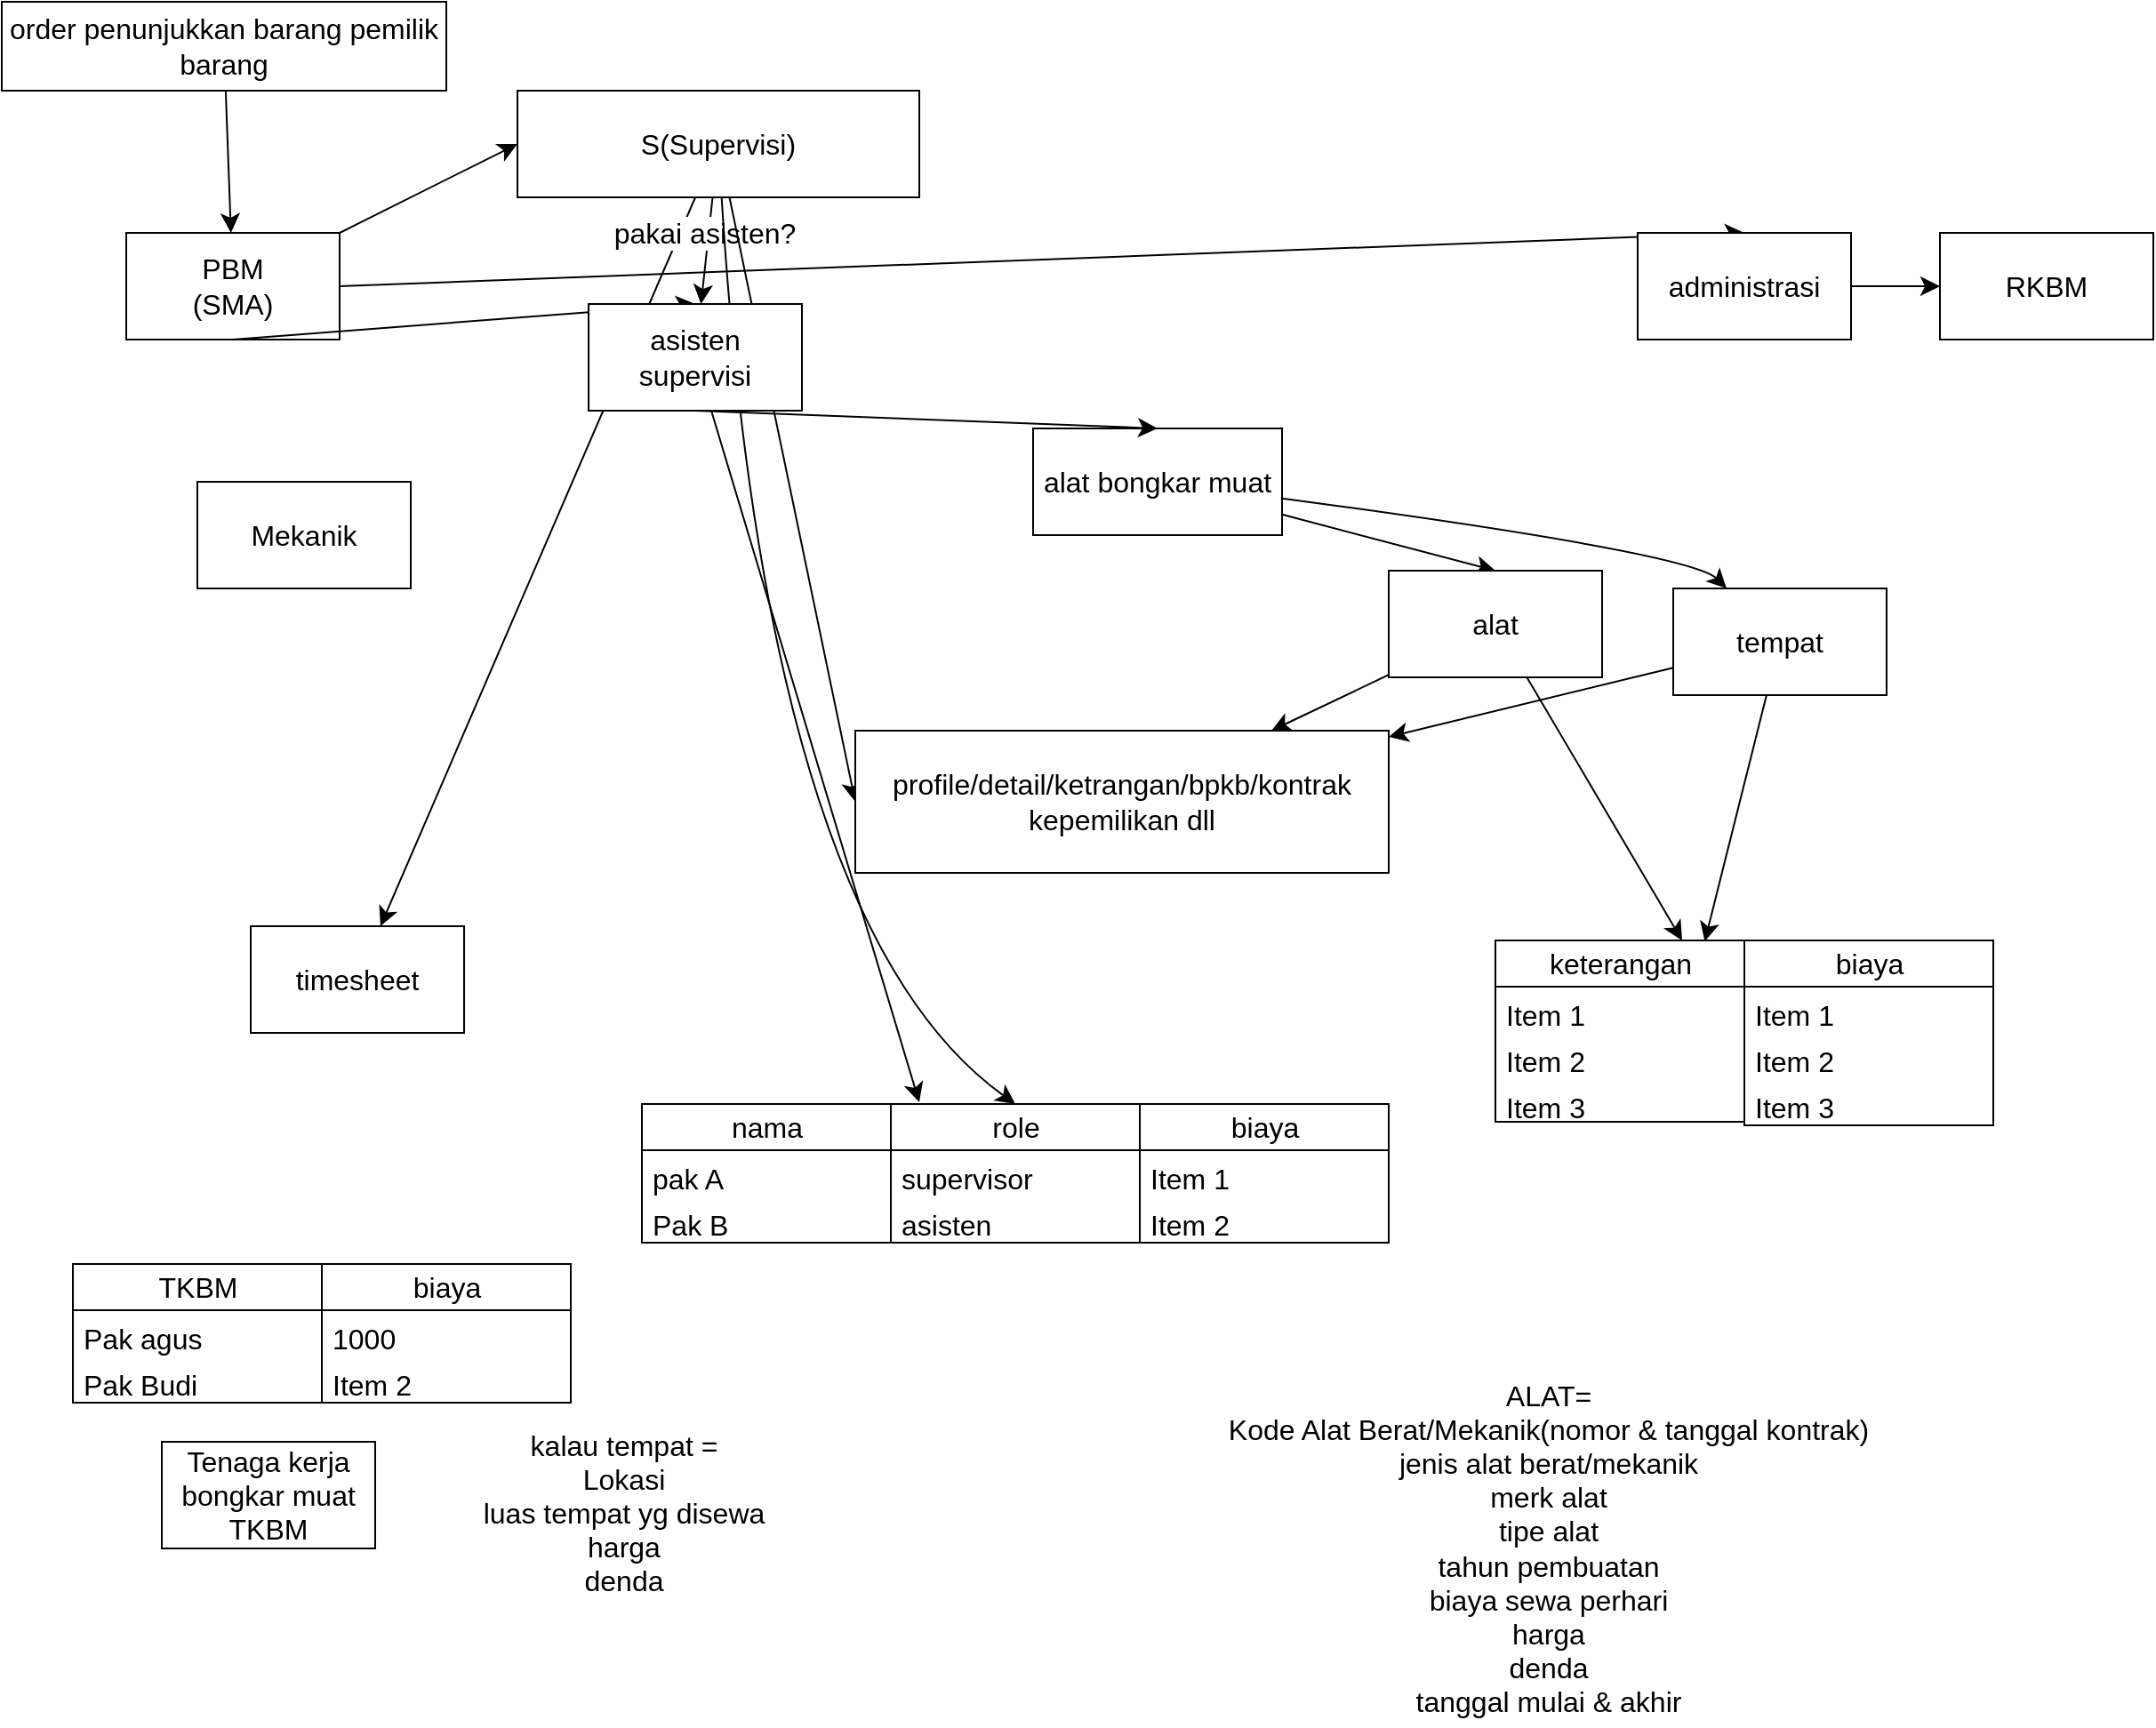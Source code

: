 <mxfile version="21.2.9" type="github" pages="2">
  <diagram id="C5RBs43oDa-KdzZeNtuy" name="Page-1">
    <mxGraphModel dx="2261" dy="856" grid="1" gridSize="10" guides="1" tooltips="1" connect="1" arrows="1" fold="1" page="1" pageScale="1" pageWidth="827" pageHeight="1169" math="0" shadow="0">
      <root>
        <mxCell id="WIyWlLk6GJQsqaUBKTNV-0" />
        <mxCell id="WIyWlLk6GJQsqaUBKTNV-1" parent="WIyWlLk6GJQsqaUBKTNV-0" />
        <mxCell id="5s6abOLHgdyf84tz-Ydi-24" style="edgeStyle=none;curved=1;rounded=0;orthogonalLoop=1;jettySize=auto;html=1;fontSize=12;startSize=8;endSize=8;" parent="WIyWlLk6GJQsqaUBKTNV-1" source="5s6abOLHgdyf84tz-Ydi-4" target="5s6abOLHgdyf84tz-Ydi-23" edge="1">
          <mxGeometry relative="1" as="geometry" />
        </mxCell>
        <mxCell id="5s6abOLHgdyf84tz-Ydi-26" style="edgeStyle=none;curved=1;rounded=0;orthogonalLoop=1;jettySize=auto;html=1;fontSize=12;startSize=8;endSize=8;" parent="WIyWlLk6GJQsqaUBKTNV-1" source="5s6abOLHgdyf84tz-Ydi-4" target="5s6abOLHgdyf84tz-Ydi-25" edge="1">
          <mxGeometry relative="1" as="geometry" />
        </mxCell>
        <mxCell id="5s6abOLHgdyf84tz-Ydi-27" value="pakai asisten?" style="edgeLabel;html=1;align=center;verticalAlign=middle;resizable=0;points=[];fontSize=16;" parent="5s6abOLHgdyf84tz-Ydi-26" vertex="1" connectable="0">
          <mxGeometry x="-0.341" y="-3" relative="1" as="geometry">
            <mxPoint as="offset" />
          </mxGeometry>
        </mxCell>
        <mxCell id="5s6abOLHgdyf84tz-Ydi-51" style="edgeStyle=none;curved=1;rounded=0;orthogonalLoop=1;jettySize=auto;html=1;entryX=0.5;entryY=0;entryDx=0;entryDy=0;fontSize=12;startSize=8;endSize=8;" parent="WIyWlLk6GJQsqaUBKTNV-1" source="5s6abOLHgdyf84tz-Ydi-4" target="5s6abOLHgdyf84tz-Ydi-48" edge="1">
          <mxGeometry relative="1" as="geometry">
            <Array as="points">
              <mxPoint x="400" y="580" />
            </Array>
          </mxGeometry>
        </mxCell>
        <mxCell id="5s6abOLHgdyf84tz-Ydi-71" style="edgeStyle=none;curved=1;rounded=0;orthogonalLoop=1;jettySize=auto;html=1;entryX=0;entryY=0.5;entryDx=0;entryDy=0;fontSize=12;startSize=8;endSize=8;" parent="WIyWlLk6GJQsqaUBKTNV-1" source="5s6abOLHgdyf84tz-Ydi-4" target="5s6abOLHgdyf84tz-Ydi-70" edge="1">
          <mxGeometry relative="1" as="geometry" />
        </mxCell>
        <mxCell id="5s6abOLHgdyf84tz-Ydi-4" value="S(Supervisi)" style="rounded=0;whiteSpace=wrap;html=1;fontSize=16;" parent="WIyWlLk6GJQsqaUBKTNV-1" vertex="1">
          <mxGeometry x="260" y="110" width="226" height="60" as="geometry" />
        </mxCell>
        <mxCell id="5s6abOLHgdyf84tz-Ydi-16" style="edgeStyle=none;curved=1;rounded=0;orthogonalLoop=1;jettySize=auto;html=1;entryX=0.5;entryY=0;entryDx=0;entryDy=0;fontSize=12;startSize=8;endSize=8;" parent="WIyWlLk6GJQsqaUBKTNV-1" source="5s6abOLHgdyf84tz-Ydi-7" target="5s6abOLHgdyf84tz-Ydi-15" edge="1">
          <mxGeometry relative="1" as="geometry" />
        </mxCell>
        <mxCell id="5s6abOLHgdyf84tz-Ydi-18" style="edgeStyle=none;curved=1;rounded=0;orthogonalLoop=1;jettySize=auto;html=1;fontSize=12;startSize=8;endSize=8;" parent="WIyWlLk6GJQsqaUBKTNV-1" source="5s6abOLHgdyf84tz-Ydi-7" target="5s6abOLHgdyf84tz-Ydi-17" edge="1">
          <mxGeometry relative="1" as="geometry">
            <Array as="points">
              <mxPoint x="920" y="370" />
            </Array>
          </mxGeometry>
        </mxCell>
        <mxCell id="5s6abOLHgdyf84tz-Ydi-7" value="alat bongkar muat" style="rounded=0;whiteSpace=wrap;html=1;fontSize=16;" parent="WIyWlLk6GJQsqaUBKTNV-1" vertex="1">
          <mxGeometry x="550" y="300" width="140" height="60" as="geometry" />
        </mxCell>
        <mxCell id="5s6abOLHgdyf84tz-Ydi-12" style="edgeStyle=none;curved=1;rounded=0;orthogonalLoop=1;jettySize=auto;html=1;entryX=0.5;entryY=0;entryDx=0;entryDy=0;fontSize=12;startSize=8;endSize=8;exitX=0.5;exitY=1;exitDx=0;exitDy=0;" parent="WIyWlLk6GJQsqaUBKTNV-1" source="5s6abOLHgdyf84tz-Ydi-25" target="5s6abOLHgdyf84tz-Ydi-7" edge="1">
          <mxGeometry relative="1" as="geometry" />
        </mxCell>
        <mxCell id="5s6abOLHgdyf84tz-Ydi-14" style="edgeStyle=none;curved=1;rounded=0;orthogonalLoop=1;jettySize=auto;html=1;entryX=0.5;entryY=0;entryDx=0;entryDy=0;fontSize=12;startSize=8;endSize=8;exitX=1;exitY=0.5;exitDx=0;exitDy=0;" parent="WIyWlLk6GJQsqaUBKTNV-1" source="5s6abOLHgdyf84tz-Ydi-64" target="5s6abOLHgdyf84tz-Ydi-13" edge="1">
          <mxGeometry relative="1" as="geometry" />
        </mxCell>
        <mxCell id="vIYWNm9oliBbQOSE9BnP-4" style="edgeStyle=none;curved=1;rounded=0;orthogonalLoop=1;jettySize=auto;html=1;fontSize=12;startSize=8;endSize=8;" edge="1" parent="WIyWlLk6GJQsqaUBKTNV-1" source="5s6abOLHgdyf84tz-Ydi-8" target="5s6abOLHgdyf84tz-Ydi-64">
          <mxGeometry relative="1" as="geometry" />
        </mxCell>
        <mxCell id="5s6abOLHgdyf84tz-Ydi-8" value="order penunjukkan barang pemilik barang" style="rounded=0;whiteSpace=wrap;html=1;fontSize=16;" parent="WIyWlLk6GJQsqaUBKTNV-1" vertex="1">
          <mxGeometry x="-30" y="60" width="250" height="50" as="geometry" />
        </mxCell>
        <mxCell id="5s6abOLHgdyf84tz-Ydi-75" style="edgeStyle=none;curved=1;rounded=0;orthogonalLoop=1;jettySize=auto;html=1;fontSize=12;startSize=8;endSize=8;" parent="WIyWlLk6GJQsqaUBKTNV-1" source="5s6abOLHgdyf84tz-Ydi-13" target="5s6abOLHgdyf84tz-Ydi-74" edge="1">
          <mxGeometry relative="1" as="geometry" />
        </mxCell>
        <mxCell id="5s6abOLHgdyf84tz-Ydi-13" value="administrasi" style="rounded=0;whiteSpace=wrap;html=1;fontSize=16;" parent="WIyWlLk6GJQsqaUBKTNV-1" vertex="1">
          <mxGeometry x="890" y="190" width="120" height="60" as="geometry" />
        </mxCell>
        <mxCell id="5s6abOLHgdyf84tz-Ydi-72" style="edgeStyle=none;curved=1;rounded=0;orthogonalLoop=1;jettySize=auto;html=1;fontSize=12;startSize=8;endSize=8;" parent="WIyWlLk6GJQsqaUBKTNV-1" source="5s6abOLHgdyf84tz-Ydi-15" target="5s6abOLHgdyf84tz-Ydi-70" edge="1">
          <mxGeometry relative="1" as="geometry" />
        </mxCell>
        <mxCell id="5s6abOLHgdyf84tz-Ydi-86" style="edgeStyle=none;curved=1;rounded=0;orthogonalLoop=1;jettySize=auto;html=1;entryX=0.75;entryY=0;entryDx=0;entryDy=0;fontSize=12;startSize=8;endSize=8;" parent="WIyWlLk6GJQsqaUBKTNV-1" source="5s6abOLHgdyf84tz-Ydi-15" target="5s6abOLHgdyf84tz-Ydi-76" edge="1">
          <mxGeometry relative="1" as="geometry" />
        </mxCell>
        <mxCell id="5s6abOLHgdyf84tz-Ydi-15" value="alat" style="rounded=0;whiteSpace=wrap;html=1;fontSize=16;" parent="WIyWlLk6GJQsqaUBKTNV-1" vertex="1">
          <mxGeometry x="750" y="380" width="120" height="60" as="geometry" />
        </mxCell>
        <mxCell id="5s6abOLHgdyf84tz-Ydi-73" style="edgeStyle=none;curved=1;rounded=0;orthogonalLoop=1;jettySize=auto;html=1;fontSize=12;startSize=8;endSize=8;" parent="WIyWlLk6GJQsqaUBKTNV-1" source="5s6abOLHgdyf84tz-Ydi-17" target="5s6abOLHgdyf84tz-Ydi-70" edge="1">
          <mxGeometry relative="1" as="geometry" />
        </mxCell>
        <mxCell id="5s6abOLHgdyf84tz-Ydi-87" style="edgeStyle=none;curved=1;rounded=0;orthogonalLoop=1;jettySize=auto;html=1;entryX=0.841;entryY=0.005;entryDx=0;entryDy=0;entryPerimeter=0;fontSize=12;startSize=8;endSize=8;" parent="WIyWlLk6GJQsqaUBKTNV-1" source="5s6abOLHgdyf84tz-Ydi-17" target="5s6abOLHgdyf84tz-Ydi-76" edge="1">
          <mxGeometry relative="1" as="geometry" />
        </mxCell>
        <mxCell id="5s6abOLHgdyf84tz-Ydi-17" value="tempat" style="rounded=0;whiteSpace=wrap;html=1;fontSize=16;" parent="WIyWlLk6GJQsqaUBKTNV-1" vertex="1">
          <mxGeometry x="910" y="390" width="120" height="60" as="geometry" />
        </mxCell>
        <mxCell id="5s6abOLHgdyf84tz-Ydi-19" value="Tenaga kerja bongkar muat TKBM" style="rounded=0;whiteSpace=wrap;html=1;fontSize=16;" parent="WIyWlLk6GJQsqaUBKTNV-1" vertex="1">
          <mxGeometry x="60" y="870" width="120" height="60" as="geometry" />
        </mxCell>
        <mxCell id="5s6abOLHgdyf84tz-Ydi-23" value="timesheet" style="rounded=0;whiteSpace=wrap;html=1;fontSize=16;" parent="WIyWlLk6GJQsqaUBKTNV-1" vertex="1">
          <mxGeometry x="110" y="580" width="120" height="60" as="geometry" />
        </mxCell>
        <mxCell id="5s6abOLHgdyf84tz-Ydi-69" style="edgeStyle=none;curved=1;rounded=0;orthogonalLoop=1;jettySize=auto;html=1;entryX=0.114;entryY=-0.013;entryDx=0;entryDy=0;entryPerimeter=0;fontSize=12;startSize=8;endSize=8;" parent="WIyWlLk6GJQsqaUBKTNV-1" source="5s6abOLHgdyf84tz-Ydi-25" target="5s6abOLHgdyf84tz-Ydi-48" edge="1">
          <mxGeometry relative="1" as="geometry" />
        </mxCell>
        <mxCell id="5s6abOLHgdyf84tz-Ydi-62" value="" style="group" parent="WIyWlLk6GJQsqaUBKTNV-1" vertex="1" connectable="0">
          <mxGeometry x="10" y="770" width="280" height="78" as="geometry" />
        </mxCell>
        <mxCell id="5s6abOLHgdyf84tz-Ydi-52" value="TKBM" style="swimlane;fontStyle=0;childLayout=stackLayout;horizontal=1;startSize=26;fillColor=none;horizontalStack=0;resizeParent=1;resizeParentMax=0;resizeLast=0;collapsible=1;marginBottom=0;html=1;fontSize=16;" parent="5s6abOLHgdyf84tz-Ydi-62" vertex="1">
          <mxGeometry width="140" height="78" as="geometry" />
        </mxCell>
        <mxCell id="5s6abOLHgdyf84tz-Ydi-53" value="Pak agus" style="text;strokeColor=none;fillColor=none;align=left;verticalAlign=top;spacingLeft=4;spacingRight=4;overflow=hidden;rotatable=0;points=[[0,0.5],[1,0.5]];portConstraint=eastwest;whiteSpace=wrap;html=1;fontSize=16;" parent="5s6abOLHgdyf84tz-Ydi-52" vertex="1">
          <mxGeometry y="26" width="140" height="26" as="geometry" />
        </mxCell>
        <mxCell id="5s6abOLHgdyf84tz-Ydi-54" value="Pak Budi" style="text;strokeColor=none;fillColor=none;align=left;verticalAlign=top;spacingLeft=4;spacingRight=4;overflow=hidden;rotatable=0;points=[[0,0.5],[1,0.5]];portConstraint=eastwest;whiteSpace=wrap;html=1;fontSize=16;" parent="5s6abOLHgdyf84tz-Ydi-52" vertex="1">
          <mxGeometry y="52" width="140" height="26" as="geometry" />
        </mxCell>
        <mxCell id="5s6abOLHgdyf84tz-Ydi-55" value="biaya" style="swimlane;fontStyle=0;childLayout=stackLayout;horizontal=1;startSize=26;fillColor=none;horizontalStack=0;resizeParent=1;resizeParentMax=0;resizeLast=0;collapsible=1;marginBottom=0;html=1;fontSize=16;" parent="5s6abOLHgdyf84tz-Ydi-62" vertex="1">
          <mxGeometry x="140" width="140" height="78" as="geometry" />
        </mxCell>
        <mxCell id="5s6abOLHgdyf84tz-Ydi-56" value="1000" style="text;strokeColor=none;fillColor=none;align=left;verticalAlign=top;spacingLeft=4;spacingRight=4;overflow=hidden;rotatable=0;points=[[0,0.5],[1,0.5]];portConstraint=eastwest;whiteSpace=wrap;html=1;fontSize=16;" parent="5s6abOLHgdyf84tz-Ydi-55" vertex="1">
          <mxGeometry y="26" width="140" height="26" as="geometry" />
        </mxCell>
        <mxCell id="5s6abOLHgdyf84tz-Ydi-57" value="Item 2" style="text;strokeColor=none;fillColor=none;align=left;verticalAlign=top;spacingLeft=4;spacingRight=4;overflow=hidden;rotatable=0;points=[[0,0.5],[1,0.5]];portConstraint=eastwest;whiteSpace=wrap;html=1;fontSize=16;" parent="5s6abOLHgdyf84tz-Ydi-55" vertex="1">
          <mxGeometry y="52" width="140" height="26" as="geometry" />
        </mxCell>
        <mxCell id="5s6abOLHgdyf84tz-Ydi-63" value="" style="group" parent="WIyWlLk6GJQsqaUBKTNV-1" vertex="1" connectable="0">
          <mxGeometry x="330" y="680" width="420" height="78" as="geometry" />
        </mxCell>
        <mxCell id="5s6abOLHgdyf84tz-Ydi-32" value="nama" style="swimlane;fontStyle=0;childLayout=stackLayout;horizontal=1;startSize=26;fillColor=none;horizontalStack=0;resizeParent=1;resizeParentMax=0;resizeLast=0;collapsible=1;marginBottom=0;html=1;fontSize=16;" parent="5s6abOLHgdyf84tz-Ydi-63" vertex="1">
          <mxGeometry width="140" height="78" as="geometry" />
        </mxCell>
        <mxCell id="5s6abOLHgdyf84tz-Ydi-33" value="pak A" style="text;strokeColor=none;fillColor=none;align=left;verticalAlign=top;spacingLeft=4;spacingRight=4;overflow=hidden;rotatable=0;points=[[0,0.5],[1,0.5]];portConstraint=eastwest;whiteSpace=wrap;html=1;fontSize=16;" parent="5s6abOLHgdyf84tz-Ydi-32" vertex="1">
          <mxGeometry y="26" width="140" height="26" as="geometry" />
        </mxCell>
        <mxCell id="5s6abOLHgdyf84tz-Ydi-34" value="Pak B" style="text;strokeColor=none;fillColor=none;align=left;verticalAlign=top;spacingLeft=4;spacingRight=4;overflow=hidden;rotatable=0;points=[[0,0.5],[1,0.5]];portConstraint=eastwest;whiteSpace=wrap;html=1;fontSize=16;" parent="5s6abOLHgdyf84tz-Ydi-32" vertex="1">
          <mxGeometry y="52" width="140" height="26" as="geometry" />
        </mxCell>
        <mxCell id="5s6abOLHgdyf84tz-Ydi-44" value="biaya" style="swimlane;fontStyle=0;childLayout=stackLayout;horizontal=1;startSize=26;fillColor=none;horizontalStack=0;resizeParent=1;resizeParentMax=0;resizeLast=0;collapsible=1;marginBottom=0;html=1;fontSize=16;" parent="5s6abOLHgdyf84tz-Ydi-63" vertex="1">
          <mxGeometry x="280" width="140" height="78" as="geometry" />
        </mxCell>
        <mxCell id="5s6abOLHgdyf84tz-Ydi-45" value="Item 1" style="text;strokeColor=none;fillColor=none;align=left;verticalAlign=top;spacingLeft=4;spacingRight=4;overflow=hidden;rotatable=0;points=[[0,0.5],[1,0.5]];portConstraint=eastwest;whiteSpace=wrap;html=1;fontSize=16;" parent="5s6abOLHgdyf84tz-Ydi-44" vertex="1">
          <mxGeometry y="26" width="140" height="26" as="geometry" />
        </mxCell>
        <mxCell id="5s6abOLHgdyf84tz-Ydi-46" value="Item 2" style="text;strokeColor=none;fillColor=none;align=left;verticalAlign=top;spacingLeft=4;spacingRight=4;overflow=hidden;rotatable=0;points=[[0,0.5],[1,0.5]];portConstraint=eastwest;whiteSpace=wrap;html=1;fontSize=16;" parent="5s6abOLHgdyf84tz-Ydi-44" vertex="1">
          <mxGeometry y="52" width="140" height="26" as="geometry" />
        </mxCell>
        <mxCell id="5s6abOLHgdyf84tz-Ydi-48" value="role" style="swimlane;fontStyle=0;childLayout=stackLayout;horizontal=1;startSize=26;fillColor=none;horizontalStack=0;resizeParent=1;resizeParentMax=0;resizeLast=0;collapsible=1;marginBottom=0;html=1;fontSize=16;" parent="5s6abOLHgdyf84tz-Ydi-63" vertex="1">
          <mxGeometry x="140" width="140" height="78" as="geometry" />
        </mxCell>
        <mxCell id="5s6abOLHgdyf84tz-Ydi-49" value="supervisor" style="text;strokeColor=none;fillColor=none;align=left;verticalAlign=top;spacingLeft=4;spacingRight=4;overflow=hidden;rotatable=0;points=[[0,0.5],[1,0.5]];portConstraint=eastwest;whiteSpace=wrap;html=1;fontSize=16;" parent="5s6abOLHgdyf84tz-Ydi-48" vertex="1">
          <mxGeometry y="26" width="140" height="26" as="geometry" />
        </mxCell>
        <mxCell id="5s6abOLHgdyf84tz-Ydi-50" value="asisten" style="text;strokeColor=none;fillColor=none;align=left;verticalAlign=top;spacingLeft=4;spacingRight=4;overflow=hidden;rotatable=0;points=[[0,0.5],[1,0.5]];portConstraint=eastwest;whiteSpace=wrap;html=1;fontSize=16;" parent="5s6abOLHgdyf84tz-Ydi-48" vertex="1">
          <mxGeometry y="52" width="140" height="26" as="geometry" />
        </mxCell>
        <mxCell id="vIYWNm9oliBbQOSE9BnP-6" style="edgeStyle=none;curved=1;rounded=0;orthogonalLoop=1;jettySize=auto;html=1;entryX=0;entryY=0.5;entryDx=0;entryDy=0;fontSize=12;startSize=8;endSize=8;" edge="1" parent="WIyWlLk6GJQsqaUBKTNV-1" source="5s6abOLHgdyf84tz-Ydi-64" target="5s6abOLHgdyf84tz-Ydi-4">
          <mxGeometry relative="1" as="geometry" />
        </mxCell>
        <mxCell id="5s6abOLHgdyf84tz-Ydi-64" value="PBM&lt;br&gt;(SMA)" style="rounded=0;whiteSpace=wrap;html=1;fontSize=16;" parent="WIyWlLk6GJQsqaUBKTNV-1" vertex="1">
          <mxGeometry x="40" y="190" width="120" height="60" as="geometry" />
        </mxCell>
        <mxCell id="5s6abOLHgdyf84tz-Ydi-70" value="profile/detail/ketrangan/bpkb/kontrak kepemilikan dll" style="rounded=0;whiteSpace=wrap;html=1;fontSize=16;" parent="WIyWlLk6GJQsqaUBKTNV-1" vertex="1">
          <mxGeometry x="450" y="470" width="300" height="80" as="geometry" />
        </mxCell>
        <mxCell id="5s6abOLHgdyf84tz-Ydi-74" value="RKBM" style="rounded=0;whiteSpace=wrap;html=1;fontSize=16;" parent="WIyWlLk6GJQsqaUBKTNV-1" vertex="1">
          <mxGeometry x="1060" y="190" width="120" height="60" as="geometry" />
        </mxCell>
        <mxCell id="5s6abOLHgdyf84tz-Ydi-85" value="" style="group" parent="WIyWlLk6GJQsqaUBKTNV-1" vertex="1" connectable="0">
          <mxGeometry x="810" y="588" width="280" height="104" as="geometry" />
        </mxCell>
        <mxCell id="5s6abOLHgdyf84tz-Ydi-76" value="keterangan" style="swimlane;fontStyle=0;childLayout=stackLayout;horizontal=1;startSize=26;fillColor=none;horizontalStack=0;resizeParent=1;resizeParentMax=0;resizeLast=0;collapsible=1;marginBottom=0;html=1;fontSize=16;" parent="5s6abOLHgdyf84tz-Ydi-85" vertex="1">
          <mxGeometry width="140" height="102" as="geometry" />
        </mxCell>
        <mxCell id="5s6abOLHgdyf84tz-Ydi-77" value="Item 1" style="text;strokeColor=none;fillColor=none;align=left;verticalAlign=top;spacingLeft=4;spacingRight=4;overflow=hidden;rotatable=0;points=[[0,0.5],[1,0.5]];portConstraint=eastwest;whiteSpace=wrap;html=1;fontSize=16;" parent="5s6abOLHgdyf84tz-Ydi-76" vertex="1">
          <mxGeometry y="26" width="140" height="26" as="geometry" />
        </mxCell>
        <mxCell id="5s6abOLHgdyf84tz-Ydi-78" value="Item 2" style="text;strokeColor=none;fillColor=none;align=left;verticalAlign=top;spacingLeft=4;spacingRight=4;overflow=hidden;rotatable=0;points=[[0,0.5],[1,0.5]];portConstraint=eastwest;whiteSpace=wrap;html=1;fontSize=16;" parent="5s6abOLHgdyf84tz-Ydi-76" vertex="1">
          <mxGeometry y="52" width="140" height="26" as="geometry" />
        </mxCell>
        <mxCell id="5s6abOLHgdyf84tz-Ydi-79" value="Item 3" style="text;strokeColor=none;fillColor=none;align=left;verticalAlign=top;spacingLeft=4;spacingRight=4;overflow=hidden;rotatable=0;points=[[0,0.5],[1,0.5]];portConstraint=eastwest;whiteSpace=wrap;html=1;fontSize=16;" parent="5s6abOLHgdyf84tz-Ydi-76" vertex="1">
          <mxGeometry y="78" width="140" height="24" as="geometry" />
        </mxCell>
        <mxCell id="5s6abOLHgdyf84tz-Ydi-81" value="biaya" style="swimlane;fontStyle=0;childLayout=stackLayout;horizontal=1;startSize=26;fillColor=none;horizontalStack=0;resizeParent=1;resizeParentMax=0;resizeLast=0;collapsible=1;marginBottom=0;html=1;fontSize=16;" parent="5s6abOLHgdyf84tz-Ydi-85" vertex="1">
          <mxGeometry x="140" width="140" height="104" as="geometry" />
        </mxCell>
        <mxCell id="5s6abOLHgdyf84tz-Ydi-82" value="Item 1" style="text;strokeColor=none;fillColor=none;align=left;verticalAlign=top;spacingLeft=4;spacingRight=4;overflow=hidden;rotatable=0;points=[[0,0.5],[1,0.5]];portConstraint=eastwest;whiteSpace=wrap;html=1;fontSize=16;" parent="5s6abOLHgdyf84tz-Ydi-81" vertex="1">
          <mxGeometry y="26" width="140" height="26" as="geometry" />
        </mxCell>
        <mxCell id="5s6abOLHgdyf84tz-Ydi-83" value="Item 2" style="text;strokeColor=none;fillColor=none;align=left;verticalAlign=top;spacingLeft=4;spacingRight=4;overflow=hidden;rotatable=0;points=[[0,0.5],[1,0.5]];portConstraint=eastwest;whiteSpace=wrap;html=1;fontSize=16;" parent="5s6abOLHgdyf84tz-Ydi-81" vertex="1">
          <mxGeometry y="52" width="140" height="26" as="geometry" />
        </mxCell>
        <mxCell id="5s6abOLHgdyf84tz-Ydi-84" value="Item 3" style="text;strokeColor=none;fillColor=none;align=left;verticalAlign=top;spacingLeft=4;spacingRight=4;overflow=hidden;rotatable=0;points=[[0,0.5],[1,0.5]];portConstraint=eastwest;whiteSpace=wrap;html=1;fontSize=16;" parent="5s6abOLHgdyf84tz-Ydi-81" vertex="1">
          <mxGeometry y="78" width="140" height="26" as="geometry" />
        </mxCell>
        <mxCell id="vIYWNm9oliBbQOSE9BnP-0" value="kalau tempat =&lt;br&gt;Lokasi&lt;br&gt;luas tempat yg disewa&lt;br&gt;harga&lt;br&gt;denda" style="text;html=1;strokeColor=none;fillColor=none;align=center;verticalAlign=middle;whiteSpace=wrap;rounded=0;fontSize=16;" vertex="1" parent="WIyWlLk6GJQsqaUBKTNV-1">
          <mxGeometry x="110" y="860" width="420" height="100" as="geometry" />
        </mxCell>
        <mxCell id="vIYWNm9oliBbQOSE9BnP-1" value="ALAT=&lt;br&gt;Kode Alat Berat/Mekanik(nomor &amp;amp; tanggal kontrak)&lt;br style=&quot;border-color: var(--border-color);&quot;&gt;jenis alat berat/mekanik&lt;br&gt;merk alat&lt;br&gt;tipe alat&lt;br&gt;tahun pembuatan&lt;br&gt;biaya sewa perhari&lt;br&gt;harga&lt;br&gt;denda&lt;br&gt;tanggal mulai &amp;amp; akhir" style="text;html=1;strokeColor=none;fillColor=none;align=center;verticalAlign=middle;whiteSpace=wrap;rounded=0;fontSize=16;" vertex="1" parent="WIyWlLk6GJQsqaUBKTNV-1">
          <mxGeometry x="610" y="830" width="460" height="200" as="geometry" />
        </mxCell>
        <mxCell id="vIYWNm9oliBbQOSE9BnP-7" value="" style="edgeStyle=none;curved=1;rounded=0;orthogonalLoop=1;jettySize=auto;html=1;entryX=0.5;entryY=0;entryDx=0;entryDy=0;fontSize=12;startSize=8;endSize=8;exitX=0.5;exitY=1;exitDx=0;exitDy=0;" edge="1" parent="WIyWlLk6GJQsqaUBKTNV-1" source="5s6abOLHgdyf84tz-Ydi-64" target="5s6abOLHgdyf84tz-Ydi-25">
          <mxGeometry relative="1" as="geometry">
            <mxPoint x="100" y="250" as="sourcePoint" />
            <mxPoint x="750" y="290" as="targetPoint" />
          </mxGeometry>
        </mxCell>
        <mxCell id="5s6abOLHgdyf84tz-Ydi-25" value="asisten supervisi" style="rounded=0;whiteSpace=wrap;html=1;fontSize=16;" parent="WIyWlLk6GJQsqaUBKTNV-1" vertex="1">
          <mxGeometry x="300" y="230" width="120" height="60" as="geometry" />
        </mxCell>
        <mxCell id="vIYWNm9oliBbQOSE9BnP-8" value="Mekanik" style="rounded=0;whiteSpace=wrap;html=1;fontSize=16;" vertex="1" parent="WIyWlLk6GJQsqaUBKTNV-1">
          <mxGeometry x="80" y="330" width="120" height="60" as="geometry" />
        </mxCell>
      </root>
    </mxGraphModel>
  </diagram>
  <diagram id="ZK2ESAmdlCacu2WgBHeH" name="Page-2">
    <mxGraphModel dx="1034" dy="1656" grid="0" gridSize="10" guides="1" tooltips="1" connect="1" arrows="1" fold="1" page="0" pageScale="1" pageWidth="850" pageHeight="1100" math="0" shadow="0">
      <root>
        <mxCell id="0" />
        <mxCell id="1" parent="0" />
        <mxCell id="StMGpLhl1nzS3NXWOfus-11" style="edgeStyle=none;curved=1;rounded=0;orthogonalLoop=1;jettySize=auto;html=1;entryX=0;entryY=0.5;entryDx=0;entryDy=0;fontSize=12;startSize=8;endSize=8;" edge="1" parent="1" source="W1c02ZEd_eaCmmKgfx90-1" target="W1c02ZEd_eaCmmKgfx90-2">
          <mxGeometry relative="1" as="geometry" />
        </mxCell>
        <mxCell id="W1c02ZEd_eaCmmKgfx90-1" value="SMA" style="rounded=0;whiteSpace=wrap;html=1;fontSize=16;" vertex="1" parent="1">
          <mxGeometry x="595" y="-507" width="120" height="60" as="geometry" />
        </mxCell>
        <mxCell id="StMGpLhl1nzS3NXWOfus-12" style="edgeStyle=none;curved=1;rounded=0;orthogonalLoop=1;jettySize=auto;html=1;entryX=0;entryY=0.5;entryDx=0;entryDy=0;fontSize=12;startSize=8;endSize=8;" edge="1" parent="1" source="W1c02ZEd_eaCmmKgfx90-2" target="StMGpLhl1nzS3NXWOfus-3">
          <mxGeometry relative="1" as="geometry" />
        </mxCell>
        <mxCell id="W1c02ZEd_eaCmmKgfx90-2" value="S(Supervisi)" style="rounded=0;whiteSpace=wrap;html=1;fontSize=16;" vertex="1" parent="1">
          <mxGeometry x="832" y="-603" width="120" height="60" as="geometry" />
        </mxCell>
        <mxCell id="StMGpLhl1nzS3NXWOfus-13" style="edgeStyle=none;curved=1;rounded=0;orthogonalLoop=1;jettySize=auto;html=1;fontSize=12;startSize=8;endSize=8;" edge="1" parent="1" source="W1c02ZEd_eaCmmKgfx90-3" target="StMGpLhl1nzS3NXWOfus-4">
          <mxGeometry relative="1" as="geometry" />
        </mxCell>
        <mxCell id="W1c02ZEd_eaCmmKgfx90-3" value="asisten supervisi" style="rounded=0;whiteSpace=wrap;html=1;fontSize=16;" vertex="1" parent="1">
          <mxGeometry x="821" y="-543" width="147" height="60" as="geometry" />
        </mxCell>
        <mxCell id="StMGpLhl1nzS3NXWOfus-1" value="" style="group" vertex="1" connectable="0" parent="1">
          <mxGeometry x="1067" y="-588" width="420" height="78" as="geometry" />
        </mxCell>
        <mxCell id="StMGpLhl1nzS3NXWOfus-2" value="nama" style="swimlane;fontStyle=0;childLayout=stackLayout;horizontal=1;startSize=26;fillColor=none;horizontalStack=0;resizeParent=1;resizeParentMax=0;resizeLast=0;collapsible=1;marginBottom=0;html=1;fontSize=16;" vertex="1" parent="StMGpLhl1nzS3NXWOfus-1">
          <mxGeometry width="140" height="78" as="geometry" />
        </mxCell>
        <mxCell id="StMGpLhl1nzS3NXWOfus-3" value="pak A" style="text;strokeColor=none;fillColor=none;align=left;verticalAlign=top;spacingLeft=4;spacingRight=4;overflow=hidden;rotatable=0;points=[[0,0.5],[1,0.5]];portConstraint=eastwest;whiteSpace=wrap;html=1;fontSize=16;" vertex="1" parent="StMGpLhl1nzS3NXWOfus-2">
          <mxGeometry y="26" width="140" height="26" as="geometry" />
        </mxCell>
        <mxCell id="StMGpLhl1nzS3NXWOfus-4" value="Pak B" style="text;strokeColor=none;fillColor=none;align=left;verticalAlign=top;spacingLeft=4;spacingRight=4;overflow=hidden;rotatable=0;points=[[0,0.5],[1,0.5]];portConstraint=eastwest;whiteSpace=wrap;html=1;fontSize=16;" vertex="1" parent="StMGpLhl1nzS3NXWOfus-2">
          <mxGeometry y="52" width="140" height="26" as="geometry" />
        </mxCell>
        <mxCell id="StMGpLhl1nzS3NXWOfus-5" value="biaya" style="swimlane;fontStyle=0;childLayout=stackLayout;horizontal=1;startSize=26;fillColor=none;horizontalStack=0;resizeParent=1;resizeParentMax=0;resizeLast=0;collapsible=1;marginBottom=0;html=1;fontSize=16;" vertex="1" parent="StMGpLhl1nzS3NXWOfus-1">
          <mxGeometry x="280" width="140" height="78" as="geometry" />
        </mxCell>
        <mxCell id="StMGpLhl1nzS3NXWOfus-6" value="Item 1" style="text;strokeColor=none;fillColor=none;align=left;verticalAlign=top;spacingLeft=4;spacingRight=4;overflow=hidden;rotatable=0;points=[[0,0.5],[1,0.5]];portConstraint=eastwest;whiteSpace=wrap;html=1;fontSize=16;" vertex="1" parent="StMGpLhl1nzS3NXWOfus-5">
          <mxGeometry y="26" width="140" height="26" as="geometry" />
        </mxCell>
        <mxCell id="StMGpLhl1nzS3NXWOfus-7" value="Item 2" style="text;strokeColor=none;fillColor=none;align=left;verticalAlign=top;spacingLeft=4;spacingRight=4;overflow=hidden;rotatable=0;points=[[0,0.5],[1,0.5]];portConstraint=eastwest;whiteSpace=wrap;html=1;fontSize=16;" vertex="1" parent="StMGpLhl1nzS3NXWOfus-5">
          <mxGeometry y="52" width="140" height="26" as="geometry" />
        </mxCell>
        <mxCell id="StMGpLhl1nzS3NXWOfus-8" value="role" style="swimlane;fontStyle=0;childLayout=stackLayout;horizontal=1;startSize=26;fillColor=none;horizontalStack=0;resizeParent=1;resizeParentMax=0;resizeLast=0;collapsible=1;marginBottom=0;html=1;fontSize=16;" vertex="1" parent="StMGpLhl1nzS3NXWOfus-1">
          <mxGeometry x="140" width="140" height="78" as="geometry" />
        </mxCell>
        <mxCell id="StMGpLhl1nzS3NXWOfus-9" value="supervisor" style="text;strokeColor=none;fillColor=none;align=left;verticalAlign=top;spacingLeft=4;spacingRight=4;overflow=hidden;rotatable=0;points=[[0,0.5],[1,0.5]];portConstraint=eastwest;whiteSpace=wrap;html=1;fontSize=16;" vertex="1" parent="StMGpLhl1nzS3NXWOfus-8">
          <mxGeometry y="26" width="140" height="26" as="geometry" />
        </mxCell>
        <mxCell id="StMGpLhl1nzS3NXWOfus-10" value="asisten" style="text;strokeColor=none;fillColor=none;align=left;verticalAlign=top;spacingLeft=4;spacingRight=4;overflow=hidden;rotatable=0;points=[[0,0.5],[1,0.5]];portConstraint=eastwest;whiteSpace=wrap;html=1;fontSize=16;" vertex="1" parent="StMGpLhl1nzS3NXWOfus-8">
          <mxGeometry y="52" width="140" height="26" as="geometry" />
        </mxCell>
      </root>
    </mxGraphModel>
  </diagram>
</mxfile>
